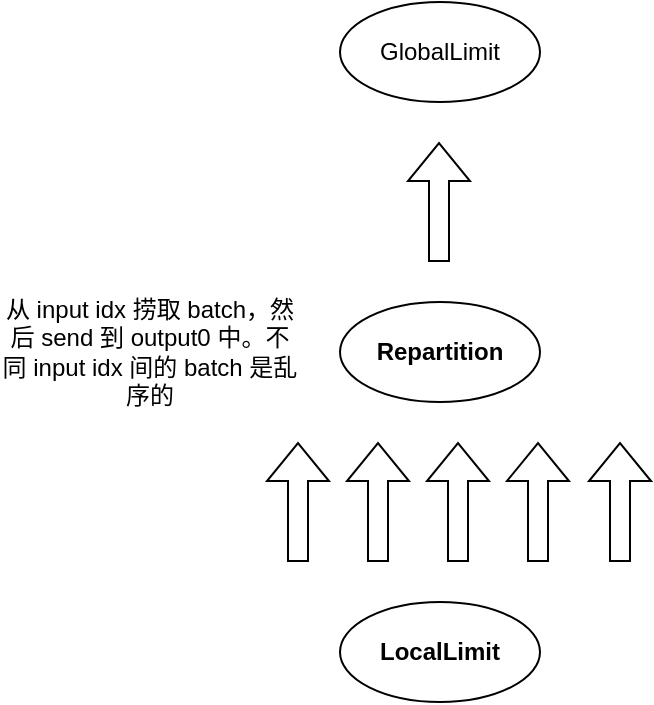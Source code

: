<mxfile version="21.6.5" type="github">
  <diagram name="第 1 页" id="U9XazpSBY5gBmwe9Ma4X">
    <mxGraphModel dx="1287" dy="545" grid="1" gridSize="10" guides="1" tooltips="1" connect="1" arrows="1" fold="1" page="1" pageScale="1" pageWidth="827" pageHeight="1169" math="0" shadow="0">
      <root>
        <mxCell id="0" />
        <mxCell id="1" parent="0" />
        <mxCell id="zEmIsYHkGP_0Adg7u2Uk-1" value="&lt;b&gt;Repartition&lt;/b&gt;" style="ellipse;whiteSpace=wrap;html=1;" vertex="1" parent="1">
          <mxGeometry x="340" y="250" width="100" height="50" as="geometry" />
        </mxCell>
        <mxCell id="zEmIsYHkGP_0Adg7u2Uk-2" value="&lt;b&gt;LocalLimit&lt;/b&gt;" style="ellipse;whiteSpace=wrap;html=1;" vertex="1" parent="1">
          <mxGeometry x="340" y="400" width="100" height="50" as="geometry" />
        </mxCell>
        <mxCell id="zEmIsYHkGP_0Adg7u2Uk-3" value="GlobalLimit" style="ellipse;whiteSpace=wrap;html=1;" vertex="1" parent="1">
          <mxGeometry x="340" y="100" width="100" height="50" as="geometry" />
        </mxCell>
        <mxCell id="zEmIsYHkGP_0Adg7u2Uk-4" value="" style="shape=flexArrow;endArrow=classic;html=1;rounded=0;" edge="1" parent="1">
          <mxGeometry width="50" height="50" relative="1" as="geometry">
            <mxPoint x="319" y="380" as="sourcePoint" />
            <mxPoint x="319" y="320" as="targetPoint" />
          </mxGeometry>
        </mxCell>
        <mxCell id="zEmIsYHkGP_0Adg7u2Uk-5" value="" style="shape=flexArrow;endArrow=classic;html=1;rounded=0;" edge="1" parent="1">
          <mxGeometry width="50" height="50" relative="1" as="geometry">
            <mxPoint x="359" y="380" as="sourcePoint" />
            <mxPoint x="359" y="320" as="targetPoint" />
          </mxGeometry>
        </mxCell>
        <mxCell id="zEmIsYHkGP_0Adg7u2Uk-6" value="" style="shape=flexArrow;endArrow=classic;html=1;rounded=0;" edge="1" parent="1">
          <mxGeometry width="50" height="50" relative="1" as="geometry">
            <mxPoint x="399" y="380" as="sourcePoint" />
            <mxPoint x="399" y="320" as="targetPoint" />
          </mxGeometry>
        </mxCell>
        <mxCell id="zEmIsYHkGP_0Adg7u2Uk-7" value="" style="shape=flexArrow;endArrow=classic;html=1;rounded=0;" edge="1" parent="1">
          <mxGeometry width="50" height="50" relative="1" as="geometry">
            <mxPoint x="439" y="380" as="sourcePoint" />
            <mxPoint x="439" y="320" as="targetPoint" />
          </mxGeometry>
        </mxCell>
        <mxCell id="zEmIsYHkGP_0Adg7u2Uk-8" value="" style="shape=flexArrow;endArrow=classic;html=1;rounded=0;" edge="1" parent="1">
          <mxGeometry width="50" height="50" relative="1" as="geometry">
            <mxPoint x="480" y="380" as="sourcePoint" />
            <mxPoint x="480" y="320" as="targetPoint" />
          </mxGeometry>
        </mxCell>
        <mxCell id="zEmIsYHkGP_0Adg7u2Uk-9" value="" style="shape=flexArrow;endArrow=classic;html=1;rounded=0;" edge="1" parent="1">
          <mxGeometry width="50" height="50" relative="1" as="geometry">
            <mxPoint x="389.5" y="230" as="sourcePoint" />
            <mxPoint x="389.5" y="170" as="targetPoint" />
          </mxGeometry>
        </mxCell>
        <mxCell id="zEmIsYHkGP_0Adg7u2Uk-12" value="&lt;div&gt;从 input idx 捞取 batch，然后 send 到 output0 中。不同 input idx 间的 batch 是乱序的&lt;br&gt;&lt;/div&gt;" style="text;html=1;strokeColor=none;fillColor=none;align=center;verticalAlign=middle;whiteSpace=wrap;rounded=0;" vertex="1" parent="1">
          <mxGeometry x="170" y="260" width="150" height="30" as="geometry" />
        </mxCell>
      </root>
    </mxGraphModel>
  </diagram>
</mxfile>
